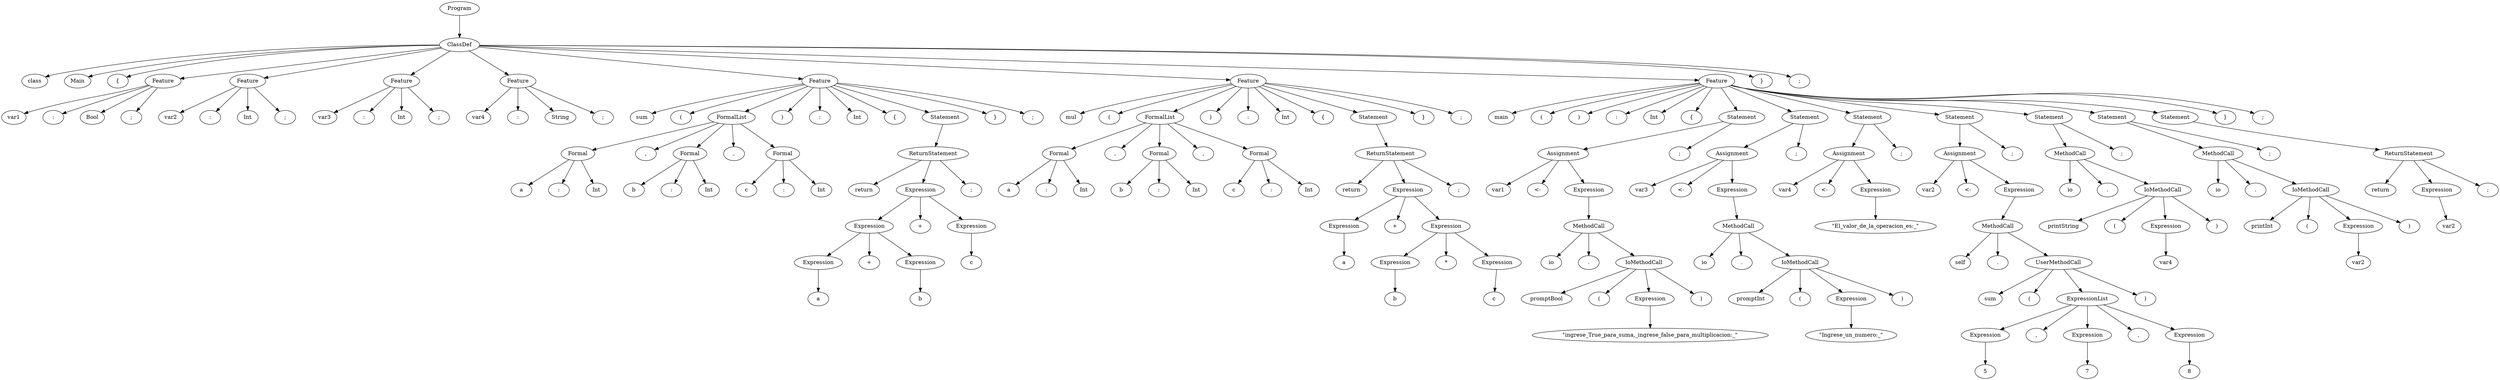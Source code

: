 digraph tree {
rankdir=TB;
nodesep=0.6;
ranksep=0.8;
    "Program_2038989853568" [label="Program"];
    "ClassDef_2038989853792" [label="ClassDef"];
    "class_2038987889472" [label="class"];
    "Main_2038990170560" [label="Main"];
    "{_2038990170432" [label="{"];
    "Feature_2038989853904" [label="Feature"];
    "var1_2038990172480" [label="var1"];
    ":_2038990173120" [label=":"];
    "Bool_2038990173184" [label="Bool"];
    ";_2038990173248" [label=";"];
    "Feature_2038989854352" [label="Feature"];
    "var2_2038990172992" [label="var2"];
    ":_2038990172672" [label=":"];
    "Int_2038990173440" [label="Int"];
    ";_2038990173504" [label=";"];
    "Feature_2038989854464" [label="Feature"];
    "var3_2038990173632" [label="var3"];
    ":_2038990173696" [label=":"];
    "Int_2038990173760" [label="Int"];
    ";_2038990173824" [label=";"];
    "Feature_2038989854576" [label="Feature"];
    "var4_2038990173952" [label="var4"];
    ":_2038990174016" [label=":"];
    "String_2038990174080" [label="String"];
    ";_2038990174144" [label=";"];
    "Feature_2038989854688" [label="Feature"];
    "sum_2038990174272" [label="sum"];
    "(_2038990174400" [label="("];
    "FormalList_2038989854912" [label="FormalList"];
    "Formal_2038989855024" [label="Formal"];
    "a_2038990174528" [label="a"];
    ":_2038990174720" [label=":"];
    "Int_2038990174784" [label="Int"];
    ",_2038990174912" [label=","];
    "Formal_2038989855136" [label="Formal"];
    "b_2038990175040" [label="b"];
    ":_2038990175104" [label=":"];
    "Int_2038990175168" [label="Int"];
    ",_2038990175296" [label=","];
    "Formal_2038989855248" [label="Formal"];
    "c_2038990174656" [label="c"];
    ":_2038990175552" [label=":"];
    "Int_2038990175616" [label="Int"];
    ")_2038990175680" [label=")"];
    ":_2038990175744" [label=":"];
    "Int_2038990175872" [label="Int"];
    "{_2038990175936" [label="{"];
    "Statement_2038989855360" [label="Statement"];
    "ReturnStatement_2038989855696" [label="ReturnStatement"];
    "return_2038988117504" [label="return"];
    "Expression_2038989857152" [label="Expression"];
    "Expression_2038989856704" [label="Expression"];
    "Expression_2038989855808" [label="Expression"];
    "a_2038990176000" [label="a"];
    "+_2038990172352" [label="+"];
    "Expression_2038989856816" [label="Expression"];
    "b_2038990311744" [label="b"];
    "+_2038987498880" [label="+"];
    "Expression_2038989857264" [label="Expression"];
    "c_2038990172416" [label="c"];
    ";_2038990307840" [label=";"];
    "}_2038990312000" [label="}"];
    ";_2038990175488" [label=";"];
    "Feature_2038989857600" [label="Feature"];
    "mul_2038988122752" [label="mul"];
    "(_2038990312320" [label="("];
    "FormalList_2038989857712" [label="FormalList"];
    "Formal_2038989857824" [label="Formal"];
    "a_2038990312256" [label="a"];
    ":_2038990311488" [label=":"];
    "Int_2038990312448" [label="Int"];
    ",_2038990312512" [label=","];
    "Formal_2038989857936" [label="Formal"];
    "b_2038990312640" [label="b"];
    ":_2038990312384" [label=":"];
    "Int_2038990312704" [label="Int"];
    ",_2038990312768" [label=","];
    "Formal_2038989858048" [label="Formal"];
    "c_2038990312576" [label="c"];
    ":_2038990312960" [label=":"];
    "Int_2038990313024" [label="Int"];
    ")_2038990313088" [label=")"];
    ":_2038990313152" [label=":"];
    "Int_2038990313280" [label="Int"];
    "{_2038990313344" [label="{"];
    "Statement_2038989858160" [label="Statement"];
    "ReturnStatement_2038989858272" [label="ReturnStatement"];
    "return_2038990313216" [label="return"];
    "Expression_2038989858496" [label="Expression"];
    "Expression_2038989858384" [label="Expression"];
    "a_2038990313536" [label="a"];
    "+_2038990312064" [label="+"];
    "Expression_2038989859168" [label="Expression"];
    "Expression_2038989858608" [label="Expression"];
    "b_2038990311872" [label="b"];
    "*_2038990164416" [label="*"];
    "Expression_2038989858832" [label="Expression"];
    "c_2038990164352" [label="c"];
    ";_2038990308416" [label=";"];
    "}_2038990311552" [label="}"];
    ";_2038990308800" [label=";"];
    "Feature_2038989859280" [label="Feature"];
    "main_2038990315712" [label="main"];
    "(_2038990312896" [label="("];
    ")_2038990315584" [label=")"];
    ":_2038990315520" [label=":"];
    "Int_2038990314048" [label="Int"];
    "{_2038990307776" [label="{"];
    "Statement_2038989859392" [label="Statement"];
    "Assignment_2038989859728" [label="Assignment"];
    "var1_2038990317440" [label="var1"];
    "<-_2038990317504" [label="<-"];
    "Expression_2038989859840" [label="Expression"];
    "MethodCall_2038989860064" [label="MethodCall"];
    "io_2038990317632" [label="io"];
    "._2038990317568" [label="."];
    "IoMethodCall_2038989860176" [label="IoMethodCall"];
    "promptBool_2038990317696" [label="promptBool"];
    "(_2038990317888" [label="("];
    "Expression_2038989860288" [label="Expression"];
    "\\\"ingrese_True_para_suma,_ingrese_false_para_multiplicacion:_\\\"_2038990317952" [label="\"ingrese_True_para_suma,_ingrese_false_para_multiplicacion:_\""];
    ")_2038990310656" [label=")"];
    ";_2038990318208" [label=";"];
    "Statement_2038989860624" [label="Statement"];
    "Assignment_2038989860736" [label="Assignment"];
    "var3_2038990318272" [label="var3"];
    "<-_2038990318336" [label="<-"];
    "Expression_2038989860848" [label="Expression"];
    "MethodCall_2038989860960" [label="MethodCall"];
    "io_2038990318400" [label="io"];
    "._2038990318464" [label="."];
    "IoMethodCall_2038989861072" [label="IoMethodCall"];
    "promptInt_2038990318592" [label="promptInt"];
    "(_2038990318144" [label="("];
    "Expression_2038989861184" [label="Expression"];
    "\\\"Ingrese_un_numero:_\\\"_2038990318720" [label="\"Ingrese_un_numero:_\""];
    ")_2038990318528" [label=")"];
    ";_2038990318784" [label=";"];
    "Statement_2038989861296" [label="Statement"];
    "Assignment_2038989861408" [label="Assignment"];
    "var4_2038990311936" [label="var4"];
    "<-_2038990318848" [label="<-"];
    "Expression_2038989861520" [label="Expression"];
    "\\\"El_valor_de_la_operacion_es:_\\\"_2038990318976" [label="\"El_valor_de_la_operacion_es:_\""];
    ";_2038990318912" [label=";"];
    "Statement_2038989861632" [label="Statement"];
    "Assignment_2038989861744" [label="Assignment"];
    "var2_2038990319040" [label="var2"];
    "<-_2038990319104" [label="<-"];
    "Expression_2038989861856" [label="Expression"];
    "MethodCall_2038989861968" [label="MethodCall"];
    "self_2038990319168" [label="self"];
    "._2038990319232" [label="."];
    "UserMethodCall_2038989862080" [label="UserMethodCall"];
    "sum_2038990319360" [label="sum"];
    "(_2038990318656" [label="("];
    "ExpressionList_2038989862192" [label="ExpressionList"];
    "Expression_2038989862304" [label="Expression"];
    "5_2038990319296" [label="5"];
    ",_2038990319680" [label=","];
    "Expression_2038989862640" [label="Expression"];
    "7_2038990319808" [label="7"];
    ",_2038990319872" [label=","];
    "Expression_2038989862752" [label="Expression"];
    "8_2038990320000" [label="8"];
    ")_2038990320064" [label=")"];
    ";_2038990320128" [label=";"];
    "Statement_2038989862864" [label="Statement"];
    "MethodCall_2038989863088" [label="MethodCall"];
    "io_2038990320192" [label="io"];
    "._2038990320256" [label="."];
    "IoMethodCall_2038989863200" [label="IoMethodCall"];
    "printString_2038990320384" [label="printString"];
    "(_2038990319744" [label="("];
    "Expression_2038989863312" [label="Expression"];
    "var4_2038990320512" [label="var4"];
    ")_2038990320320" [label=")"];
    ";_2038990320576" [label=";"];
    "Statement_2038989863536" [label="Statement"];
    "MethodCall_2038989863648" [label="MethodCall"];
    "io_2038990320640" [label="io"];
    "._2038990320704" [label="."];
    "IoMethodCall_2038989863760" [label="IoMethodCall"];
    "printInt_2038990320832" [label="printInt"];
    "(_2038990320896" [label="("];
    "Expression_2038989863872" [label="Expression"];
    "var2_2038990321024" [label="var2"];
    ")_2038990321088" [label=")"];
    ";_2038990321152" [label=";"];
    "Statement_2038989863984" [label="Statement"];
    "ReturnStatement_2038989864096" [label="ReturnStatement"];
    "return_2038990321216" [label="return"];
    "Expression_2038989864208" [label="Expression"];
    "var2_2038990321472" [label="var2"];
    ";_2038990321536" [label=";"];
    "}_2038990321600" [label="}"];
    ";_2038990321664" [label=";"];
    "}_2038990321728" [label="}"];
    ";_2038990321792" [label=";"];
    "Program_2038989853568" -> "ClassDef_2038989853792";
    "ClassDef_2038989853792" -> "class_2038987889472";
    "ClassDef_2038989853792" -> "Main_2038990170560";
    "ClassDef_2038989853792" -> "{_2038990170432";
    "ClassDef_2038989853792" -> "Feature_2038989853904";
    "ClassDef_2038989853792" -> "Feature_2038989854352";
    "ClassDef_2038989853792" -> "Feature_2038989854464";
    "ClassDef_2038989853792" -> "Feature_2038989854576";
    "ClassDef_2038989853792" -> "Feature_2038989854688";
    "ClassDef_2038989853792" -> "Feature_2038989857600";
    "ClassDef_2038989853792" -> "Feature_2038989859280";
    "ClassDef_2038989853792" -> "}_2038990321728";
    "ClassDef_2038989853792" -> ";_2038990321792";
    "Feature_2038989853904" -> "var1_2038990172480";
    "Feature_2038989853904" -> ":_2038990173120";
    "Feature_2038989853904" -> "Bool_2038990173184";
    "Feature_2038989853904" -> ";_2038990173248";
    "Feature_2038989854352" -> "var2_2038990172992";
    "Feature_2038989854352" -> ":_2038990172672";
    "Feature_2038989854352" -> "Int_2038990173440";
    "Feature_2038989854352" -> ";_2038990173504";
    "Feature_2038989854464" -> "var3_2038990173632";
    "Feature_2038989854464" -> ":_2038990173696";
    "Feature_2038989854464" -> "Int_2038990173760";
    "Feature_2038989854464" -> ";_2038990173824";
    "Feature_2038989854576" -> "var4_2038990173952";
    "Feature_2038989854576" -> ":_2038990174016";
    "Feature_2038989854576" -> "String_2038990174080";
    "Feature_2038989854576" -> ";_2038990174144";
    "Feature_2038989854688" -> "sum_2038990174272";
    "Feature_2038989854688" -> "(_2038990174400";
    "Feature_2038989854688" -> "FormalList_2038989854912";
    "Feature_2038989854688" -> ")_2038990175680";
    "Feature_2038989854688" -> ":_2038990175744";
    "Feature_2038989854688" -> "Int_2038990175872";
    "Feature_2038989854688" -> "{_2038990175936";
    "Feature_2038989854688" -> "Statement_2038989855360";
    "Feature_2038989854688" -> "}_2038990312000";
    "Feature_2038989854688" -> ";_2038990175488";
    "FormalList_2038989854912" -> "Formal_2038989855024";
    "FormalList_2038989854912" -> ",_2038990174912";
    "FormalList_2038989854912" -> "Formal_2038989855136";
    "FormalList_2038989854912" -> ",_2038990175296";
    "FormalList_2038989854912" -> "Formal_2038989855248";
    "Formal_2038989855024" -> "a_2038990174528";
    "Formal_2038989855024" -> ":_2038990174720";
    "Formal_2038989855024" -> "Int_2038990174784";
    "Formal_2038989855136" -> "b_2038990175040";
    "Formal_2038989855136" -> ":_2038990175104";
    "Formal_2038989855136" -> "Int_2038990175168";
    "Formal_2038989855248" -> "c_2038990174656";
    "Formal_2038989855248" -> ":_2038990175552";
    "Formal_2038989855248" -> "Int_2038990175616";
    "Statement_2038989855360" -> "ReturnStatement_2038989855696";
    "ReturnStatement_2038989855696" -> "return_2038988117504";
    "ReturnStatement_2038989855696" -> "Expression_2038989857152";
    "ReturnStatement_2038989855696" -> ";_2038990307840";
    "Expression_2038989857152" -> "Expression_2038989856704";
    "Expression_2038989857152" -> "+_2038987498880";
    "Expression_2038989857152" -> "Expression_2038989857264";
    "Expression_2038989856704" -> "Expression_2038989855808";
    "Expression_2038989856704" -> "+_2038990172352";
    "Expression_2038989856704" -> "Expression_2038989856816";
    "Expression_2038989855808" -> "a_2038990176000";
    "Expression_2038989856816" -> "b_2038990311744";
    "Expression_2038989857264" -> "c_2038990172416";
    "Feature_2038989857600" -> "mul_2038988122752";
    "Feature_2038989857600" -> "(_2038990312320";
    "Feature_2038989857600" -> "FormalList_2038989857712";
    "Feature_2038989857600" -> ")_2038990313088";
    "Feature_2038989857600" -> ":_2038990313152";
    "Feature_2038989857600" -> "Int_2038990313280";
    "Feature_2038989857600" -> "{_2038990313344";
    "Feature_2038989857600" -> "Statement_2038989858160";
    "Feature_2038989857600" -> "}_2038990311552";
    "Feature_2038989857600" -> ";_2038990308800";
    "FormalList_2038989857712" -> "Formal_2038989857824";
    "FormalList_2038989857712" -> ",_2038990312512";
    "FormalList_2038989857712" -> "Formal_2038989857936";
    "FormalList_2038989857712" -> ",_2038990312768";
    "FormalList_2038989857712" -> "Formal_2038989858048";
    "Formal_2038989857824" -> "a_2038990312256";
    "Formal_2038989857824" -> ":_2038990311488";
    "Formal_2038989857824" -> "Int_2038990312448";
    "Formal_2038989857936" -> "b_2038990312640";
    "Formal_2038989857936" -> ":_2038990312384";
    "Formal_2038989857936" -> "Int_2038990312704";
    "Formal_2038989858048" -> "c_2038990312576";
    "Formal_2038989858048" -> ":_2038990312960";
    "Formal_2038989858048" -> "Int_2038990313024";
    "Statement_2038989858160" -> "ReturnStatement_2038989858272";
    "ReturnStatement_2038989858272" -> "return_2038990313216";
    "ReturnStatement_2038989858272" -> "Expression_2038989858496";
    "ReturnStatement_2038989858272" -> ";_2038990308416";
    "Expression_2038989858496" -> "Expression_2038989858384";
    "Expression_2038989858496" -> "+_2038990312064";
    "Expression_2038989858496" -> "Expression_2038989859168";
    "Expression_2038989858384" -> "a_2038990313536";
    "Expression_2038989859168" -> "Expression_2038989858608";
    "Expression_2038989859168" -> "*_2038990164416";
    "Expression_2038989859168" -> "Expression_2038989858832";
    "Expression_2038989858608" -> "b_2038990311872";
    "Expression_2038989858832" -> "c_2038990164352";
    "Feature_2038989859280" -> "main_2038990315712";
    "Feature_2038989859280" -> "(_2038990312896";
    "Feature_2038989859280" -> ")_2038990315584";
    "Feature_2038989859280" -> ":_2038990315520";
    "Feature_2038989859280" -> "Int_2038990314048";
    "Feature_2038989859280" -> "{_2038990307776";
    "Feature_2038989859280" -> "Statement_2038989859392";
    "Feature_2038989859280" -> "Statement_2038989860624";
    "Feature_2038989859280" -> "Statement_2038989861296";
    "Feature_2038989859280" -> "Statement_2038989861632";
    "Feature_2038989859280" -> "Statement_2038989862864";
    "Feature_2038989859280" -> "Statement_2038989863536";
    "Feature_2038989859280" -> "Statement_2038989863984";
    "Feature_2038989859280" -> "}_2038990321600";
    "Feature_2038989859280" -> ";_2038990321664";
    "Statement_2038989859392" -> "Assignment_2038989859728";
    "Statement_2038989859392" -> ";_2038990318208";
    "Assignment_2038989859728" -> "var1_2038990317440";
    "Assignment_2038989859728" -> "<-_2038990317504";
    "Assignment_2038989859728" -> "Expression_2038989859840";
    "Expression_2038989859840" -> "MethodCall_2038989860064";
    "MethodCall_2038989860064" -> "io_2038990317632";
    "MethodCall_2038989860064" -> "._2038990317568";
    "MethodCall_2038989860064" -> "IoMethodCall_2038989860176";
    "IoMethodCall_2038989860176" -> "promptBool_2038990317696";
    "IoMethodCall_2038989860176" -> "(_2038990317888";
    "IoMethodCall_2038989860176" -> "Expression_2038989860288";
    "IoMethodCall_2038989860176" -> ")_2038990310656";
    "Expression_2038989860288" -> "\\\"ingrese_True_para_suma,_ingrese_false_para_multiplicacion:_\\\"_2038990317952";
    "Statement_2038989860624" -> "Assignment_2038989860736";
    "Statement_2038989860624" -> ";_2038990318784";
    "Assignment_2038989860736" -> "var3_2038990318272";
    "Assignment_2038989860736" -> "<-_2038990318336";
    "Assignment_2038989860736" -> "Expression_2038989860848";
    "Expression_2038989860848" -> "MethodCall_2038989860960";
    "MethodCall_2038989860960" -> "io_2038990318400";
    "MethodCall_2038989860960" -> "._2038990318464";
    "MethodCall_2038989860960" -> "IoMethodCall_2038989861072";
    "IoMethodCall_2038989861072" -> "promptInt_2038990318592";
    "IoMethodCall_2038989861072" -> "(_2038990318144";
    "IoMethodCall_2038989861072" -> "Expression_2038989861184";
    "IoMethodCall_2038989861072" -> ")_2038990318528";
    "Expression_2038989861184" -> "\\\"Ingrese_un_numero:_\\\"_2038990318720";
    "Statement_2038989861296" -> "Assignment_2038989861408";
    "Statement_2038989861296" -> ";_2038990318912";
    "Assignment_2038989861408" -> "var4_2038990311936";
    "Assignment_2038989861408" -> "<-_2038990318848";
    "Assignment_2038989861408" -> "Expression_2038989861520";
    "Expression_2038989861520" -> "\\\"El_valor_de_la_operacion_es:_\\\"_2038990318976";
    "Statement_2038989861632" -> "Assignment_2038989861744";
    "Statement_2038989861632" -> ";_2038990320128";
    "Assignment_2038989861744" -> "var2_2038990319040";
    "Assignment_2038989861744" -> "<-_2038990319104";
    "Assignment_2038989861744" -> "Expression_2038989861856";
    "Expression_2038989861856" -> "MethodCall_2038989861968";
    "MethodCall_2038989861968" -> "self_2038990319168";
    "MethodCall_2038989861968" -> "._2038990319232";
    "MethodCall_2038989861968" -> "UserMethodCall_2038989862080";
    "UserMethodCall_2038989862080" -> "sum_2038990319360";
    "UserMethodCall_2038989862080" -> "(_2038990318656";
    "UserMethodCall_2038989862080" -> "ExpressionList_2038989862192";
    "UserMethodCall_2038989862080" -> ")_2038990320064";
    "ExpressionList_2038989862192" -> "Expression_2038989862304";
    "ExpressionList_2038989862192" -> ",_2038990319680";
    "ExpressionList_2038989862192" -> "Expression_2038989862640";
    "ExpressionList_2038989862192" -> ",_2038990319872";
    "ExpressionList_2038989862192" -> "Expression_2038989862752";
    "Expression_2038989862304" -> "5_2038990319296";
    "Expression_2038989862640" -> "7_2038990319808";
    "Expression_2038989862752" -> "8_2038990320000";
    "Statement_2038989862864" -> "MethodCall_2038989863088";
    "Statement_2038989862864" -> ";_2038990320576";
    "MethodCall_2038989863088" -> "io_2038990320192";
    "MethodCall_2038989863088" -> "._2038990320256";
    "MethodCall_2038989863088" -> "IoMethodCall_2038989863200";
    "IoMethodCall_2038989863200" -> "printString_2038990320384";
    "IoMethodCall_2038989863200" -> "(_2038990319744";
    "IoMethodCall_2038989863200" -> "Expression_2038989863312";
    "IoMethodCall_2038989863200" -> ")_2038990320320";
    "Expression_2038989863312" -> "var4_2038990320512";
    "Statement_2038989863536" -> "MethodCall_2038989863648";
    "Statement_2038989863536" -> ";_2038990321152";
    "MethodCall_2038989863648" -> "io_2038990320640";
    "MethodCall_2038989863648" -> "._2038990320704";
    "MethodCall_2038989863648" -> "IoMethodCall_2038989863760";
    "IoMethodCall_2038989863760" -> "printInt_2038990320832";
    "IoMethodCall_2038989863760" -> "(_2038990320896";
    "IoMethodCall_2038989863760" -> "Expression_2038989863872";
    "IoMethodCall_2038989863760" -> ")_2038990321088";
    "Expression_2038989863872" -> "var2_2038990321024";
    "Statement_2038989863984" -> "ReturnStatement_2038989864096";
    "ReturnStatement_2038989864096" -> "return_2038990321216";
    "ReturnStatement_2038989864096" -> "Expression_2038989864208";
    "ReturnStatement_2038989864096" -> ";_2038990321536";
    "Expression_2038989864208" -> "var2_2038990321472";
}
